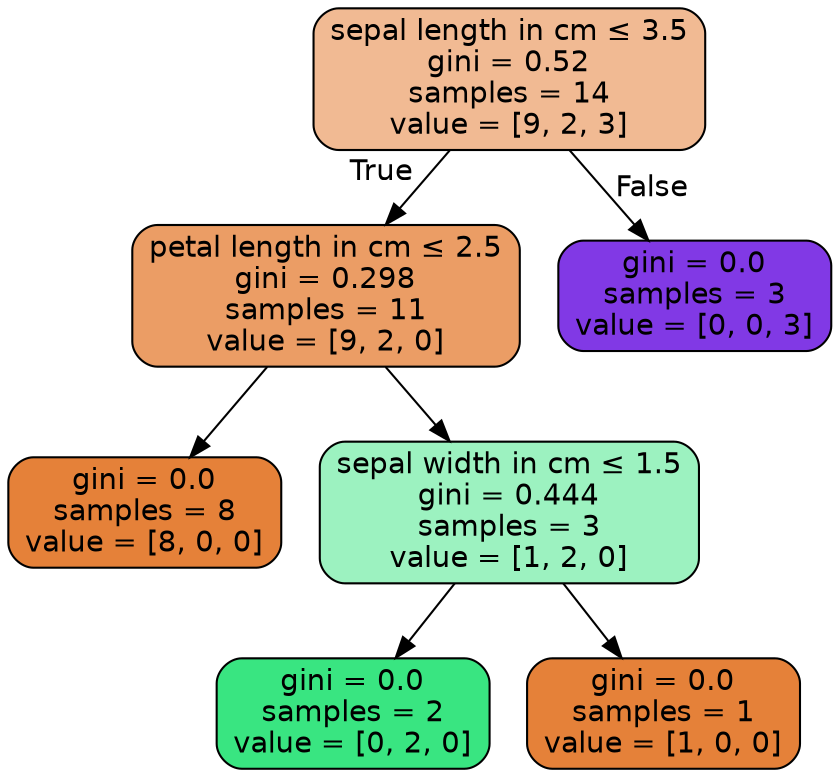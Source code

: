 digraph Tree {
node [shape=box, style="filled, rounded", color="black", fontname="helvetica"] ;
edge [fontname="helvetica"] ;
0 [label=<sepal length in cm &le; 3.5<br/>gini = 0.52<br/>samples = 14<br/>value = [9, 2, 3]>, fillcolor="#f1ba93"] ;
1 [label=<petal length in cm &le; 2.5<br/>gini = 0.298<br/>samples = 11<br/>value = [9, 2, 0]>, fillcolor="#eb9d65"] ;
0 -> 1 [labeldistance=2.5, labelangle=45, headlabel="True"] ;
2 [label=<gini = 0.0<br/>samples = 8<br/>value = [8, 0, 0]>, fillcolor="#e58139"] ;
1 -> 2 ;
3 [label=<sepal width in cm &le; 1.5<br/>gini = 0.444<br/>samples = 3<br/>value = [1, 2, 0]>, fillcolor="#9cf2c0"] ;
1 -> 3 ;
4 [label=<gini = 0.0<br/>samples = 2<br/>value = [0, 2, 0]>, fillcolor="#39e581"] ;
3 -> 4 ;
5 [label=<gini = 0.0<br/>samples = 1<br/>value = [1, 0, 0]>, fillcolor="#e58139"] ;
3 -> 5 ;
6 [label=<gini = 0.0<br/>samples = 3<br/>value = [0, 0, 3]>, fillcolor="#8139e5"] ;
0 -> 6 [labeldistance=2.5, labelangle=-45, headlabel="False"] ;
}